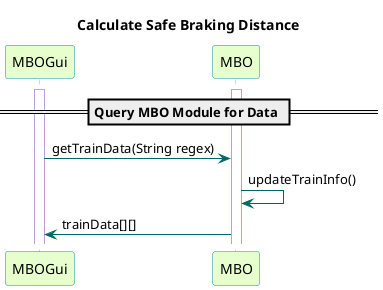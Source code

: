 @startuml

title Calculate Safe Braking Distance

skinparam sequence {
  BackgroundColor transparent
  ParticipantBackgroundColor #e6ffcc
  ParticipantBorderColor 	#049595
  PackageBorderCOlor  #049595
  ArrowColor #006666
  LifeLineBorderColor #c09cd9
}

participant MBOGui
participant MBO

== Query MBO Module for Data ==
activate MBOGui
activate MBO
MBOGui -> MBO : getTrainData(String regex)
MBO -> MBO : updateTrainInfo()
MBO -> MBOGui : trainData[][]

@enduml